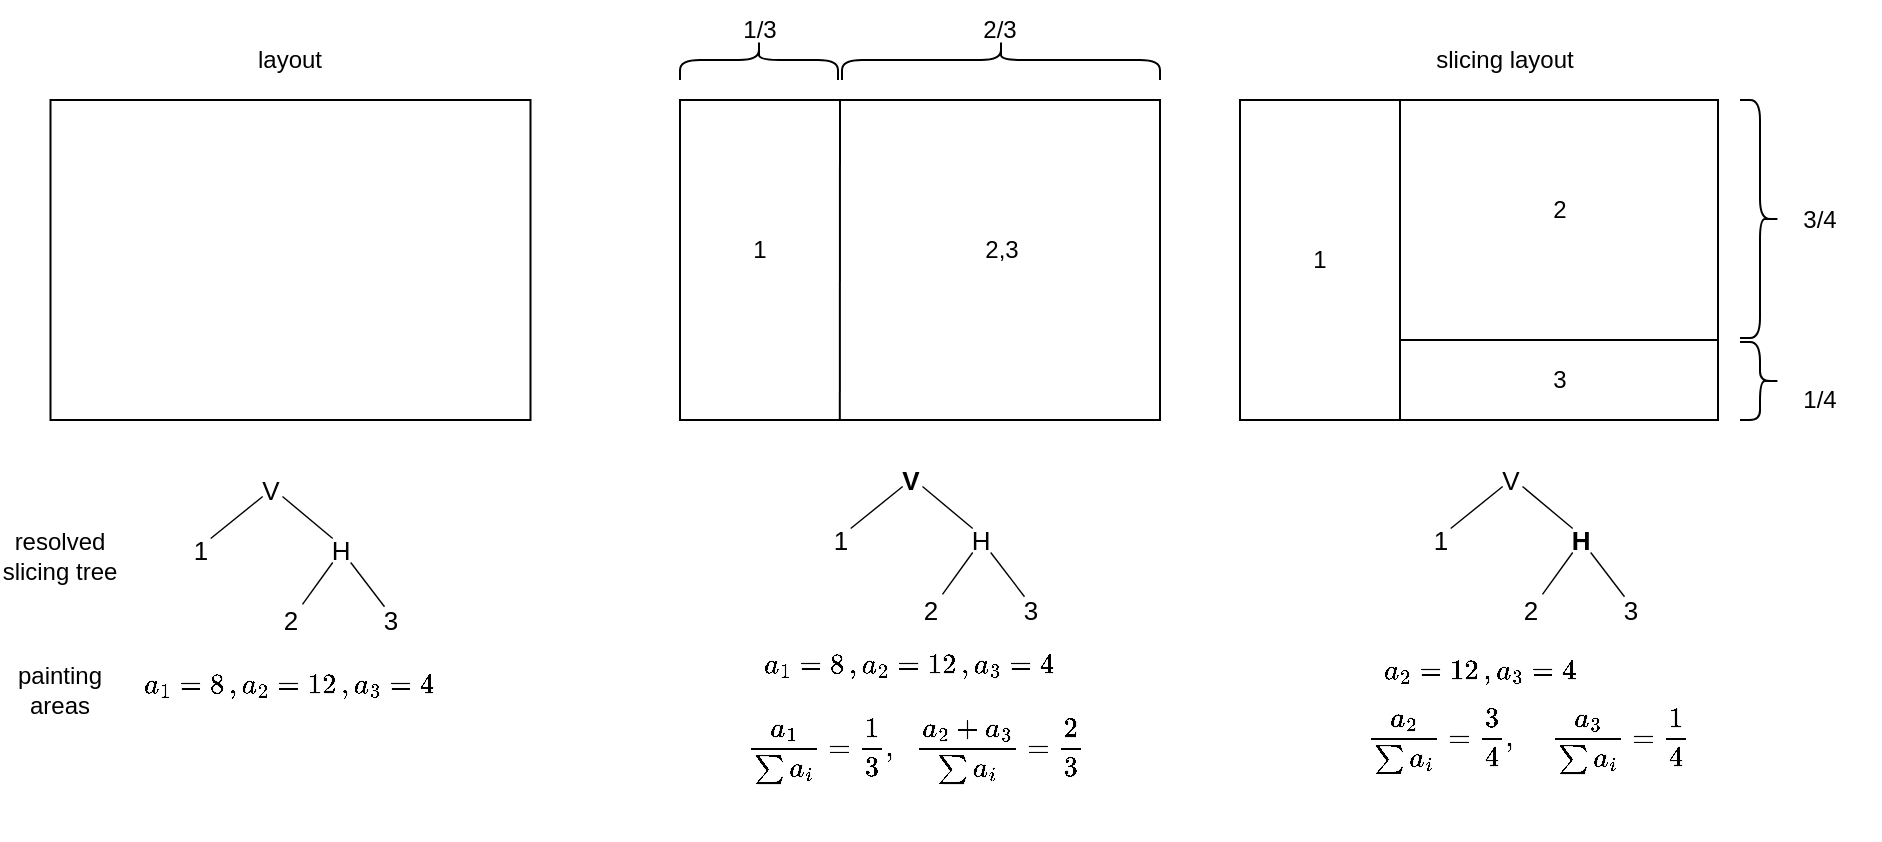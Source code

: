 <mxfile version="21.1.2" type="device">
  <diagram name="Page-1" id="eJ69Pohy2aYyIonqcF8D">
    <mxGraphModel dx="989" dy="557" grid="1" gridSize="10" guides="1" tooltips="1" connect="1" arrows="1" fold="1" page="1" pageScale="1" pageWidth="1100" pageHeight="850" math="1" shadow="0">
      <root>
        <mxCell id="0" />
        <mxCell id="1" parent="0" />
        <mxCell id="A7biCbYG0YD73cMPB3DU-1" value="" style="rounded=0;whiteSpace=wrap;html=1;" parent="1" vertex="1">
          <mxGeometry x="360" y="320" width="240" height="160" as="geometry" />
        </mxCell>
        <mxCell id="A7biCbYG0YD73cMPB3DU-2" value="" style="endArrow=none;html=1;rounded=0;exitX=0.333;exitY=1;exitDx=0;exitDy=0;exitPerimeter=0;" parent="1" source="A7biCbYG0YD73cMPB3DU-1" edge="1">
          <mxGeometry width="50" height="50" relative="1" as="geometry">
            <mxPoint x="390" y="370" as="sourcePoint" />
            <mxPoint x="440" y="320" as="targetPoint" />
          </mxGeometry>
        </mxCell>
        <mxCell id="A7biCbYG0YD73cMPB3DU-4" value="1/3" style="text;html=1;strokeColor=none;fillColor=none;align=center;verticalAlign=middle;whiteSpace=wrap;rounded=0;" parent="1" vertex="1">
          <mxGeometry x="370" y="270" width="60" height="30" as="geometry" />
        </mxCell>
        <mxCell id="A7biCbYG0YD73cMPB3DU-5" value="2/3" style="text;html=1;strokeColor=none;fillColor=none;align=center;verticalAlign=middle;whiteSpace=wrap;rounded=0;" parent="1" vertex="1">
          <mxGeometry x="490" y="270" width="60" height="30" as="geometry" />
        </mxCell>
        <mxCell id="A7biCbYG0YD73cMPB3DU-6" value="" style="shape=curlyBracket;whiteSpace=wrap;html=1;rounded=1;flipH=1;labelPosition=right;verticalLabelPosition=middle;align=left;verticalAlign=middle;direction=south;" parent="1" vertex="1">
          <mxGeometry x="360" y="290" width="79" height="20" as="geometry" />
        </mxCell>
        <mxCell id="A7biCbYG0YD73cMPB3DU-7" value="" style="shape=curlyBracket;whiteSpace=wrap;html=1;rounded=1;flipH=1;labelPosition=right;verticalLabelPosition=middle;align=left;verticalAlign=middle;direction=south;" parent="1" vertex="1">
          <mxGeometry x="441" y="290" width="159" height="20" as="geometry" />
        </mxCell>
        <mxCell id="A7biCbYG0YD73cMPB3DU-17" value="" style="rounded=0;whiteSpace=wrap;html=1;" parent="1" vertex="1">
          <mxGeometry x="640" y="320" width="80" height="160" as="geometry" />
        </mxCell>
        <mxCell id="A7biCbYG0YD73cMPB3DU-18" value="" style="rounded=0;whiteSpace=wrap;html=1;" parent="1" vertex="1">
          <mxGeometry x="720" y="320" width="159" height="160" as="geometry" />
        </mxCell>
        <mxCell id="A7biCbYG0YD73cMPB3DU-19" value="1" style="text;html=1;strokeColor=none;fillColor=none;align=center;verticalAlign=middle;whiteSpace=wrap;rounded=0;" parent="1" vertex="1">
          <mxGeometry x="650" y="385" width="60" height="30" as="geometry" />
        </mxCell>
        <mxCell id="A7biCbYG0YD73cMPB3DU-20" value="1" style="text;html=1;strokeColor=none;fillColor=none;align=center;verticalAlign=middle;whiteSpace=wrap;rounded=0;" parent="1" vertex="1">
          <mxGeometry x="369.5" y="380" width="60" height="30" as="geometry" />
        </mxCell>
        <mxCell id="A7biCbYG0YD73cMPB3DU-21" value="" style="endArrow=none;html=1;rounded=0;exitX=1;exitY=0.75;exitDx=0;exitDy=0;entryX=0;entryY=0.75;entryDx=0;entryDy=0;" parent="1" source="A7biCbYG0YD73cMPB3DU-18" target="A7biCbYG0YD73cMPB3DU-18" edge="1">
          <mxGeometry width="50" height="50" relative="1" as="geometry">
            <mxPoint x="760" y="370" as="sourcePoint" />
            <mxPoint x="810" y="320" as="targetPoint" />
          </mxGeometry>
        </mxCell>
        <mxCell id="A7biCbYG0YD73cMPB3DU-22" value="2" style="text;html=1;strokeColor=none;fillColor=none;align=center;verticalAlign=middle;whiteSpace=wrap;rounded=0;" parent="1" vertex="1">
          <mxGeometry x="769.5" y="360" width="60" height="30" as="geometry" />
        </mxCell>
        <mxCell id="A7biCbYG0YD73cMPB3DU-23" value="3" style="text;html=1;strokeColor=none;fillColor=none;align=center;verticalAlign=middle;whiteSpace=wrap;rounded=0;" parent="1" vertex="1">
          <mxGeometry x="769.5" y="447" width="60" height="26" as="geometry" />
        </mxCell>
        <mxCell id="A7biCbYG0YD73cMPB3DU-24" value="" style="shape=curlyBracket;whiteSpace=wrap;html=1;rounded=1;flipH=1;labelPosition=right;verticalLabelPosition=middle;align=left;verticalAlign=middle;" parent="1" vertex="1">
          <mxGeometry x="890" y="320" width="20" height="119" as="geometry" />
        </mxCell>
        <mxCell id="A7biCbYG0YD73cMPB3DU-25" value="3/4" style="text;html=1;strokeColor=none;fillColor=none;align=center;verticalAlign=middle;whiteSpace=wrap;rounded=0;" parent="1" vertex="1">
          <mxGeometry x="900" y="365" width="60" height="30" as="geometry" />
        </mxCell>
        <mxCell id="A7biCbYG0YD73cMPB3DU-27" value="" style="shape=curlyBracket;whiteSpace=wrap;html=1;rounded=1;flipH=1;labelPosition=right;verticalLabelPosition=middle;align=left;verticalAlign=middle;" parent="1" vertex="1">
          <mxGeometry x="890" y="441" width="20" height="39" as="geometry" />
        </mxCell>
        <mxCell id="A7biCbYG0YD73cMPB3DU-28" value="1/4" style="text;html=1;strokeColor=none;fillColor=none;align=center;verticalAlign=middle;whiteSpace=wrap;rounded=0;" parent="1" vertex="1">
          <mxGeometry x="900" y="455" width="60" height="30" as="geometry" />
        </mxCell>
        <mxCell id="w45Ugr5v-ku_02miYKoD-16" value="" style="group" parent="1" vertex="1" connectable="0">
          <mxGeometry x="700" y="495" width="150" height="95" as="geometry" />
        </mxCell>
        <mxCell id="w45Ugr5v-ku_02miYKoD-17" value="V" style="text;html=1;align=center;verticalAlign=middle;resizable=0;points=[[0.37,0.6,0,0,0],[0.7,0.6,0,0,0]];autosize=1;strokeColor=none;fillColor=none;fontSize=13;fontFamily=Helvetica;fontColor=none;" parent="w45Ugr5v-ku_02miYKoD-16" vertex="1">
          <mxGeometry x="60" width="30" height="30" as="geometry" />
        </mxCell>
        <mxCell id="w45Ugr5v-ku_02miYKoD-18" value="1" style="text;html=1;align=center;verticalAlign=middle;resizable=0;points=[[0.37,0.7,0,0,0],[0.67,0.3,0,0,0],[0.67,0.7,0,0,0]];autosize=1;strokeColor=none;fillColor=none;fontSize=13;fontFamily=Helvetica;fontColor=none;" parent="w45Ugr5v-ku_02miYKoD-16" vertex="1">
          <mxGeometry x="25" y="30" width="30" height="30" as="geometry" />
        </mxCell>
        <mxCell id="w45Ugr5v-ku_02miYKoD-19" style="edgeStyle=none;shape=connector;rounded=0;orthogonalLoop=1;jettySize=auto;html=1;entryX=0.67;entryY=0.3;entryDx=0;entryDy=0;entryPerimeter=0;labelBackgroundColor=default;strokeColor=default;strokeWidth=0.7;fontFamily=Helvetica;fontSize=13;fontColor=none;endArrow=none;endFill=0;endSize=2;exitX=0.37;exitY=0.6;exitDx=0;exitDy=0;exitPerimeter=0;" parent="w45Ugr5v-ku_02miYKoD-16" source="w45Ugr5v-ku_02miYKoD-17" target="w45Ugr5v-ku_02miYKoD-18" edge="1">
          <mxGeometry relative="1" as="geometry" />
        </mxCell>
        <mxCell id="w45Ugr5v-ku_02miYKoD-24" value="&lt;b&gt;H&lt;/b&gt;" style="text;html=1;align=center;verticalAlign=middle;resizable=0;points=[[0.37,0.3,0,0,0],[0.37,0.7,0,0,0],[0.67,0.3,0,0,0],[0.67,0.7,0,0,0]];autosize=1;strokeColor=none;fillColor=none;fontSize=13;fontFamily=Helvetica;fontColor=none;" parent="w45Ugr5v-ku_02miYKoD-16" vertex="1">
          <mxGeometry x="95" y="30" width="30" height="30" as="geometry" />
        </mxCell>
        <mxCell id="w45Ugr5v-ku_02miYKoD-25" style="edgeStyle=none;shape=connector;rounded=0;orthogonalLoop=1;jettySize=auto;html=1;entryX=0.37;entryY=0.3;entryDx=0;entryDy=0;entryPerimeter=0;labelBackgroundColor=default;strokeColor=default;strokeWidth=0.7;fontFamily=Helvetica;fontSize=13;fontColor=none;endArrow=none;endFill=0;endSize=2;exitX=0.7;exitY=0.6;exitDx=0;exitDy=0;exitPerimeter=0;" parent="w45Ugr5v-ku_02miYKoD-16" source="w45Ugr5v-ku_02miYKoD-17" target="w45Ugr5v-ku_02miYKoD-24" edge="1">
          <mxGeometry relative="1" as="geometry" />
        </mxCell>
        <mxCell id="w45Ugr5v-ku_02miYKoD-26" value="2" style="text;html=1;align=center;verticalAlign=middle;resizable=0;points=[[0.7,0.23,0,0,0]];autosize=1;strokeColor=none;fillColor=none;fontSize=13;fontFamily=Helvetica;fontColor=none;" parent="w45Ugr5v-ku_02miYKoD-16" vertex="1">
          <mxGeometry x="70" y="65" width="30" height="30" as="geometry" />
        </mxCell>
        <mxCell id="w45Ugr5v-ku_02miYKoD-27" style="edgeStyle=none;shape=connector;rounded=0;orthogonalLoop=1;jettySize=auto;html=1;entryX=0.7;entryY=0.23;entryDx=0;entryDy=0;entryPerimeter=0;labelBackgroundColor=default;strokeColor=default;strokeWidth=0.7;fontFamily=Helvetica;fontSize=13;fontColor=none;endArrow=none;endFill=0;endSize=2;exitX=0.37;exitY=0.7;exitDx=0;exitDy=0;exitPerimeter=0;" parent="w45Ugr5v-ku_02miYKoD-16" source="w45Ugr5v-ku_02miYKoD-24" target="w45Ugr5v-ku_02miYKoD-26" edge="1">
          <mxGeometry relative="1" as="geometry" />
        </mxCell>
        <mxCell id="w45Ugr5v-ku_02miYKoD-28" value="3" style="text;html=1;align=center;verticalAlign=middle;resizable=0;points=[[0.4,0.27,0,0,0]];autosize=1;strokeColor=none;fillColor=none;fontSize=13;fontFamily=Helvetica;fontColor=none;" parent="w45Ugr5v-ku_02miYKoD-16" vertex="1">
          <mxGeometry x="120" y="65" width="30" height="30" as="geometry" />
        </mxCell>
        <mxCell id="w45Ugr5v-ku_02miYKoD-29" style="edgeStyle=none;shape=connector;rounded=0;orthogonalLoop=1;jettySize=auto;html=1;entryX=0.4;entryY=0.27;entryDx=0;entryDy=0;entryPerimeter=0;labelBackgroundColor=default;strokeColor=default;strokeWidth=0.7;fontFamily=Helvetica;fontSize=13;fontColor=none;endArrow=none;endFill=0;endSize=2;exitX=0.67;exitY=0.7;exitDx=0;exitDy=0;exitPerimeter=0;" parent="w45Ugr5v-ku_02miYKoD-16" source="w45Ugr5v-ku_02miYKoD-24" target="w45Ugr5v-ku_02miYKoD-28" edge="1">
          <mxGeometry relative="1" as="geometry" />
        </mxCell>
        <mxCell id="w45Ugr5v-ku_02miYKoD-40" value="$$&lt;br&gt;a_2 = 12\,,&amp;nbsp;&lt;br&gt;a_3 = 4&lt;br&gt;$$" style="text;html=1;strokeColor=none;fillColor=none;align=left;verticalAlign=middle;whiteSpace=wrap;rounded=0;" parent="1" vertex="1">
          <mxGeometry x="710" y="585" width="150" height="40" as="geometry" />
        </mxCell>
        <mxCell id="w45Ugr5v-ku_02miYKoD-41" value="$$\dfrac{a_2}{\sum a_i} = \dfrac{3}{4},$$" style="text;html=1;strokeColor=none;fillColor=none;align=center;verticalAlign=middle;whiteSpace=wrap;rounded=0;" parent="1" vertex="1">
          <mxGeometry x="700" y="595" width="80" height="90" as="geometry" />
        </mxCell>
        <mxCell id="w45Ugr5v-ku_02miYKoD-42" value="$$\dfrac{a_3}{\sum a_i} = \dfrac{1}{4}$$" style="text;html=1;strokeColor=none;fillColor=none;align=center;verticalAlign=middle;whiteSpace=wrap;rounded=0;" parent="1" vertex="1">
          <mxGeometry x="789.5" y="595" width="80" height="90" as="geometry" />
        </mxCell>
        <mxCell id="w45Ugr5v-ku_02miYKoD-43" value="" style="rounded=0;whiteSpace=wrap;html=1;" parent="1" vertex="1">
          <mxGeometry x="45.25" y="320" width="240" height="160" as="geometry" />
        </mxCell>
        <mxCell id="w45Ugr5v-ku_02miYKoD-44" value="" style="group" parent="1" vertex="1" connectable="0">
          <mxGeometry x="400" y="495" width="150" height="95" as="geometry" />
        </mxCell>
        <mxCell id="w45Ugr5v-ku_02miYKoD-69" value="" style="group" parent="w45Ugr5v-ku_02miYKoD-44" vertex="1" connectable="0">
          <mxGeometry x="25" width="125" height="95" as="geometry" />
        </mxCell>
        <mxCell id="w45Ugr5v-ku_02miYKoD-45" value="&lt;b&gt;V&lt;/b&gt;" style="text;html=1;align=center;verticalAlign=middle;resizable=0;points=[[0.37,0.6,0,0,0],[0.7,0.6,0,0,0]];autosize=1;strokeColor=none;fillColor=none;fontSize=13;fontFamily=Helvetica;fontColor=none;" parent="w45Ugr5v-ku_02miYKoD-69" vertex="1">
          <mxGeometry x="35" width="30" height="30" as="geometry" />
        </mxCell>
        <mxCell id="w45Ugr5v-ku_02miYKoD-68" value="" style="group" parent="w45Ugr5v-ku_02miYKoD-69" vertex="1" connectable="0">
          <mxGeometry y="30" width="125" height="65" as="geometry" />
        </mxCell>
        <mxCell id="w45Ugr5v-ku_02miYKoD-50" value="2" style="text;html=1;align=center;verticalAlign=middle;resizable=0;points=[[0.7,0.23,0,0,0]];autosize=1;strokeColor=none;fillColor=none;fontSize=13;fontFamily=Helvetica;fontColor=none;" parent="w45Ugr5v-ku_02miYKoD-68" vertex="1">
          <mxGeometry x="45" y="35" width="30" height="30" as="geometry" />
        </mxCell>
        <mxCell id="w45Ugr5v-ku_02miYKoD-52" value="3" style="text;html=1;align=center;verticalAlign=middle;resizable=0;points=[[0.4,0.27,0,0,0]];autosize=1;strokeColor=none;fillColor=none;fontSize=13;fontFamily=Helvetica;fontColor=none;" parent="w45Ugr5v-ku_02miYKoD-68" vertex="1">
          <mxGeometry x="95" y="35" width="30" height="30" as="geometry" />
        </mxCell>
        <mxCell id="w45Ugr5v-ku_02miYKoD-67" value="" style="group" parent="w45Ugr5v-ku_02miYKoD-68" vertex="1" connectable="0">
          <mxGeometry width="100" height="30" as="geometry" />
        </mxCell>
        <mxCell id="w45Ugr5v-ku_02miYKoD-46" value="1" style="text;html=1;align=center;verticalAlign=middle;resizable=0;points=[[0.37,0.7,0,0,0],[0.67,0.3,0,0,0],[0.67,0.7,0,0,0]];autosize=1;strokeColor=none;fillColor=none;fontSize=13;fontFamily=Helvetica;fontColor=none;" parent="w45Ugr5v-ku_02miYKoD-67" vertex="1">
          <mxGeometry width="30" height="30" as="geometry" />
        </mxCell>
        <mxCell id="w45Ugr5v-ku_02miYKoD-48" value="H" style="text;html=1;align=center;verticalAlign=middle;resizable=0;points=[[0.37,0.3,0,0,0],[0.37,0.7,0,0,0],[0.67,0.3,0,0,0],[0.67,0.7,0,0,0]];autosize=1;strokeColor=none;fillColor=none;fontSize=13;fontFamily=Helvetica;fontColor=none;" parent="w45Ugr5v-ku_02miYKoD-67" vertex="1">
          <mxGeometry x="70" width="30" height="30" as="geometry" />
        </mxCell>
        <mxCell id="w45Ugr5v-ku_02miYKoD-51" style="edgeStyle=none;shape=connector;rounded=0;orthogonalLoop=1;jettySize=auto;html=1;entryX=0.7;entryY=0.23;entryDx=0;entryDy=0;entryPerimeter=0;labelBackgroundColor=default;strokeColor=default;strokeWidth=0.7;fontFamily=Helvetica;fontSize=13;fontColor=none;endArrow=none;endFill=0;endSize=2;exitX=0.37;exitY=0.7;exitDx=0;exitDy=0;exitPerimeter=0;" parent="w45Ugr5v-ku_02miYKoD-68" source="w45Ugr5v-ku_02miYKoD-48" target="w45Ugr5v-ku_02miYKoD-50" edge="1">
          <mxGeometry relative="1" as="geometry" />
        </mxCell>
        <mxCell id="w45Ugr5v-ku_02miYKoD-53" style="edgeStyle=none;shape=connector;rounded=0;orthogonalLoop=1;jettySize=auto;html=1;entryX=0.4;entryY=0.27;entryDx=0;entryDy=0;entryPerimeter=0;labelBackgroundColor=default;strokeColor=default;strokeWidth=0.7;fontFamily=Helvetica;fontSize=13;fontColor=none;endArrow=none;endFill=0;endSize=2;exitX=0.67;exitY=0.7;exitDx=0;exitDy=0;exitPerimeter=0;" parent="w45Ugr5v-ku_02miYKoD-68" source="w45Ugr5v-ku_02miYKoD-48" target="w45Ugr5v-ku_02miYKoD-52" edge="1">
          <mxGeometry relative="1" as="geometry" />
        </mxCell>
        <mxCell id="w45Ugr5v-ku_02miYKoD-47" style="edgeStyle=none;shape=connector;rounded=0;orthogonalLoop=1;jettySize=auto;html=1;entryX=0.67;entryY=0.3;entryDx=0;entryDy=0;entryPerimeter=0;labelBackgroundColor=default;strokeColor=default;strokeWidth=0.7;fontFamily=Helvetica;fontSize=13;fontColor=none;endArrow=none;endFill=0;endSize=2;exitX=0.37;exitY=0.6;exitDx=0;exitDy=0;exitPerimeter=0;" parent="w45Ugr5v-ku_02miYKoD-69" source="w45Ugr5v-ku_02miYKoD-45" target="w45Ugr5v-ku_02miYKoD-46" edge="1">
          <mxGeometry relative="1" as="geometry" />
        </mxCell>
        <mxCell id="w45Ugr5v-ku_02miYKoD-49" style="edgeStyle=none;shape=connector;rounded=0;orthogonalLoop=1;jettySize=auto;html=1;entryX=0.37;entryY=0.3;entryDx=0;entryDy=0;entryPerimeter=0;labelBackgroundColor=default;strokeColor=default;strokeWidth=0.7;fontFamily=Helvetica;fontSize=13;fontColor=none;endArrow=none;endFill=0;endSize=2;exitX=0.7;exitY=0.6;exitDx=0;exitDy=0;exitPerimeter=0;" parent="w45Ugr5v-ku_02miYKoD-69" source="w45Ugr5v-ku_02miYKoD-45" target="w45Ugr5v-ku_02miYKoD-48" edge="1">
          <mxGeometry relative="1" as="geometry" />
        </mxCell>
        <mxCell id="w45Ugr5v-ku_02miYKoD-54" value="$$&lt;br&gt;a_1 = 8\,,&amp;nbsp;&lt;br&gt;a_2 = 12\,,&amp;nbsp;&lt;br&gt;a_3 = 4&lt;br&gt;$$&lt;br&gt;" style="text;html=1;strokeColor=none;fillColor=none;align=left;verticalAlign=middle;whiteSpace=wrap;rounded=0;" parent="1" vertex="1">
          <mxGeometry x="90.25" y="600" width="150" height="40" as="geometry" />
        </mxCell>
        <mxCell id="w45Ugr5v-ku_02miYKoD-57" value="2,3" style="text;html=1;strokeColor=none;fillColor=none;align=center;verticalAlign=middle;whiteSpace=wrap;rounded=0;" parent="1" vertex="1">
          <mxGeometry x="490.5" y="380" width="60" height="30" as="geometry" />
        </mxCell>
        <mxCell id="w45Ugr5v-ku_02miYKoD-66" value="" style="group" parent="1" vertex="1" connectable="0">
          <mxGeometry x="390" y="590" width="169.5" height="100" as="geometry" />
        </mxCell>
        <mxCell id="w45Ugr5v-ku_02miYKoD-31" value="$$&lt;br&gt;a_1 = 8\,,&amp;nbsp;&lt;br&gt;a_2 = 12\,,&amp;nbsp;&lt;br&gt;a_3 = 4&lt;br&gt;$$&lt;br&gt;" style="text;html=1;strokeColor=none;fillColor=none;align=left;verticalAlign=middle;whiteSpace=wrap;rounded=0;" parent="w45Ugr5v-ku_02miYKoD-66" vertex="1">
          <mxGeometry x="10" width="150" height="40" as="geometry" />
        </mxCell>
        <mxCell id="w45Ugr5v-ku_02miYKoD-35" value="$$\dfrac{a_1}{\sum a_i} = \dfrac{1}{3},$$" style="text;html=1;strokeColor=none;fillColor=none;align=center;verticalAlign=middle;whiteSpace=wrap;rounded=0;" parent="w45Ugr5v-ku_02miYKoD-66" vertex="1">
          <mxGeometry y="10" width="80" height="90" as="geometry" />
        </mxCell>
        <mxCell id="w45Ugr5v-ku_02miYKoD-36" value="$$\dfrac{a_2+a_3}{\sum a_i} = \dfrac{2}{3}$$" style="text;html=1;strokeColor=none;fillColor=none;align=center;verticalAlign=middle;whiteSpace=wrap;rounded=0;" parent="w45Ugr5v-ku_02miYKoD-66" vertex="1">
          <mxGeometry x="89.5" y="10" width="80" height="90" as="geometry" />
        </mxCell>
        <mxCell id="w45Ugr5v-ku_02miYKoD-70" value="" style="group" parent="1" vertex="1" connectable="0">
          <mxGeometry x="80" y="500" width="150" height="95" as="geometry" />
        </mxCell>
        <mxCell id="w45Ugr5v-ku_02miYKoD-71" value="" style="group" parent="w45Ugr5v-ku_02miYKoD-70" vertex="1" connectable="0">
          <mxGeometry x="25" width="125" height="95" as="geometry" />
        </mxCell>
        <mxCell id="w45Ugr5v-ku_02miYKoD-72" value="V" style="text;html=1;align=center;verticalAlign=middle;resizable=0;points=[[0.37,0.6,0,0,0],[0.7,0.6,0,0,0]];autosize=1;strokeColor=none;fillColor=none;fontSize=13;fontFamily=Helvetica;fontColor=none;" parent="w45Ugr5v-ku_02miYKoD-71" vertex="1">
          <mxGeometry x="35" width="30" height="30" as="geometry" />
        </mxCell>
        <mxCell id="w45Ugr5v-ku_02miYKoD-73" value="" style="group" parent="w45Ugr5v-ku_02miYKoD-71" vertex="1" connectable="0">
          <mxGeometry y="30" width="125" height="65" as="geometry" />
        </mxCell>
        <mxCell id="w45Ugr5v-ku_02miYKoD-74" value="2" style="text;html=1;align=center;verticalAlign=middle;resizable=0;points=[[0.7,0.23,0,0,0]];autosize=1;strokeColor=none;fillColor=none;fontSize=13;fontFamily=Helvetica;fontColor=none;" parent="w45Ugr5v-ku_02miYKoD-73" vertex="1">
          <mxGeometry x="45" y="35" width="30" height="30" as="geometry" />
        </mxCell>
        <mxCell id="w45Ugr5v-ku_02miYKoD-75" value="3" style="text;html=1;align=center;verticalAlign=middle;resizable=0;points=[[0.4,0.27,0,0,0]];autosize=1;strokeColor=none;fillColor=none;fontSize=13;fontFamily=Helvetica;fontColor=none;" parent="w45Ugr5v-ku_02miYKoD-73" vertex="1">
          <mxGeometry x="95" y="35" width="30" height="30" as="geometry" />
        </mxCell>
        <mxCell id="w45Ugr5v-ku_02miYKoD-76" value="" style="group" parent="w45Ugr5v-ku_02miYKoD-73" vertex="1" connectable="0">
          <mxGeometry width="100" height="30" as="geometry" />
        </mxCell>
        <mxCell id="w45Ugr5v-ku_02miYKoD-77" value="1" style="text;html=1;align=center;verticalAlign=middle;resizable=0;points=[[0.37,0.7,0,0,0],[0.67,0.3,0,0,0],[0.67,0.7,0,0,0]];autosize=1;strokeColor=none;fillColor=none;fontSize=13;fontFamily=Helvetica;fontColor=none;" parent="w45Ugr5v-ku_02miYKoD-76" vertex="1">
          <mxGeometry width="30" height="30" as="geometry" />
        </mxCell>
        <mxCell id="w45Ugr5v-ku_02miYKoD-78" value="H" style="text;html=1;align=center;verticalAlign=middle;resizable=0;points=[[0.37,0.3,0,0,0],[0.37,0.7,0,0,0],[0.67,0.3,0,0,0],[0.67,0.7,0,0,0]];autosize=1;strokeColor=none;fillColor=none;fontSize=13;fontFamily=Helvetica;fontColor=none;" parent="w45Ugr5v-ku_02miYKoD-76" vertex="1">
          <mxGeometry x="70" width="30" height="30" as="geometry" />
        </mxCell>
        <mxCell id="w45Ugr5v-ku_02miYKoD-79" style="edgeStyle=none;shape=connector;rounded=0;orthogonalLoop=1;jettySize=auto;html=1;entryX=0.7;entryY=0.23;entryDx=0;entryDy=0;entryPerimeter=0;labelBackgroundColor=default;strokeColor=default;strokeWidth=0.7;fontFamily=Helvetica;fontSize=13;fontColor=none;endArrow=none;endFill=0;endSize=2;exitX=0.37;exitY=0.7;exitDx=0;exitDy=0;exitPerimeter=0;" parent="w45Ugr5v-ku_02miYKoD-73" source="w45Ugr5v-ku_02miYKoD-78" target="w45Ugr5v-ku_02miYKoD-74" edge="1">
          <mxGeometry relative="1" as="geometry" />
        </mxCell>
        <mxCell id="w45Ugr5v-ku_02miYKoD-80" style="edgeStyle=none;shape=connector;rounded=0;orthogonalLoop=1;jettySize=auto;html=1;entryX=0.4;entryY=0.27;entryDx=0;entryDy=0;entryPerimeter=0;labelBackgroundColor=default;strokeColor=default;strokeWidth=0.7;fontFamily=Helvetica;fontSize=13;fontColor=none;endArrow=none;endFill=0;endSize=2;exitX=0.67;exitY=0.7;exitDx=0;exitDy=0;exitPerimeter=0;" parent="w45Ugr5v-ku_02miYKoD-73" source="w45Ugr5v-ku_02miYKoD-78" target="w45Ugr5v-ku_02miYKoD-75" edge="1">
          <mxGeometry relative="1" as="geometry" />
        </mxCell>
        <mxCell id="w45Ugr5v-ku_02miYKoD-81" style="edgeStyle=none;shape=connector;rounded=0;orthogonalLoop=1;jettySize=auto;html=1;entryX=0.67;entryY=0.3;entryDx=0;entryDy=0;entryPerimeter=0;labelBackgroundColor=default;strokeColor=default;strokeWidth=0.7;fontFamily=Helvetica;fontSize=13;fontColor=none;endArrow=none;endFill=0;endSize=2;exitX=0.37;exitY=0.6;exitDx=0;exitDy=0;exitPerimeter=0;" parent="w45Ugr5v-ku_02miYKoD-71" source="w45Ugr5v-ku_02miYKoD-72" target="w45Ugr5v-ku_02miYKoD-77" edge="1">
          <mxGeometry relative="1" as="geometry" />
        </mxCell>
        <mxCell id="w45Ugr5v-ku_02miYKoD-82" style="edgeStyle=none;shape=connector;rounded=0;orthogonalLoop=1;jettySize=auto;html=1;entryX=0.37;entryY=0.3;entryDx=0;entryDy=0;entryPerimeter=0;labelBackgroundColor=default;strokeColor=default;strokeWidth=0.7;fontFamily=Helvetica;fontSize=13;fontColor=none;endArrow=none;endFill=0;endSize=2;exitX=0.7;exitY=0.6;exitDx=0;exitDy=0;exitPerimeter=0;" parent="w45Ugr5v-ku_02miYKoD-71" source="w45Ugr5v-ku_02miYKoD-72" target="w45Ugr5v-ku_02miYKoD-78" edge="1">
          <mxGeometry relative="1" as="geometry" />
        </mxCell>
        <mxCell id="0g_dAMGRw03pk14T2Edm-1" value="layout" style="text;html=1;strokeColor=none;fillColor=none;align=center;verticalAlign=middle;whiteSpace=wrap;rounded=0;" vertex="1" parent="1">
          <mxGeometry x="135.25" y="285" width="60" height="30" as="geometry" />
        </mxCell>
        <mxCell id="0g_dAMGRw03pk14T2Edm-2" value="slicing layout" style="text;html=1;strokeColor=none;fillColor=none;align=center;verticalAlign=middle;whiteSpace=wrap;rounded=0;" vertex="1" parent="1">
          <mxGeometry x="720" y="285" width="105" height="30" as="geometry" />
        </mxCell>
        <mxCell id="0g_dAMGRw03pk14T2Edm-3" value="resolved&lt;br&gt;slicing tree" style="text;html=1;strokeColor=none;fillColor=none;align=center;verticalAlign=middle;whiteSpace=wrap;rounded=0;" vertex="1" parent="1">
          <mxGeometry x="20" y="532.5" width="60" height="30" as="geometry" />
        </mxCell>
        <mxCell id="0g_dAMGRw03pk14T2Edm-4" value="painting&lt;br&gt;areas" style="text;html=1;strokeColor=none;fillColor=none;align=center;verticalAlign=middle;whiteSpace=wrap;rounded=0;" vertex="1" parent="1">
          <mxGeometry x="20" y="600" width="60" height="30" as="geometry" />
        </mxCell>
      </root>
    </mxGraphModel>
  </diagram>
</mxfile>
